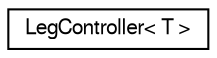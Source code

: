 digraph "Graphical Class Hierarchy"
{
  edge [fontname="FreeSans",fontsize="10",labelfontname="FreeSans",labelfontsize="10"];
  node [fontname="FreeSans",fontsize="10",shape=record];
  rankdir="LR";
  Node1 [label="LegController\< T \>",height=0.2,width=0.4,color="black", fillcolor="white", style="filled",URL="$d0/d96/class_leg_controller.html"];
}
